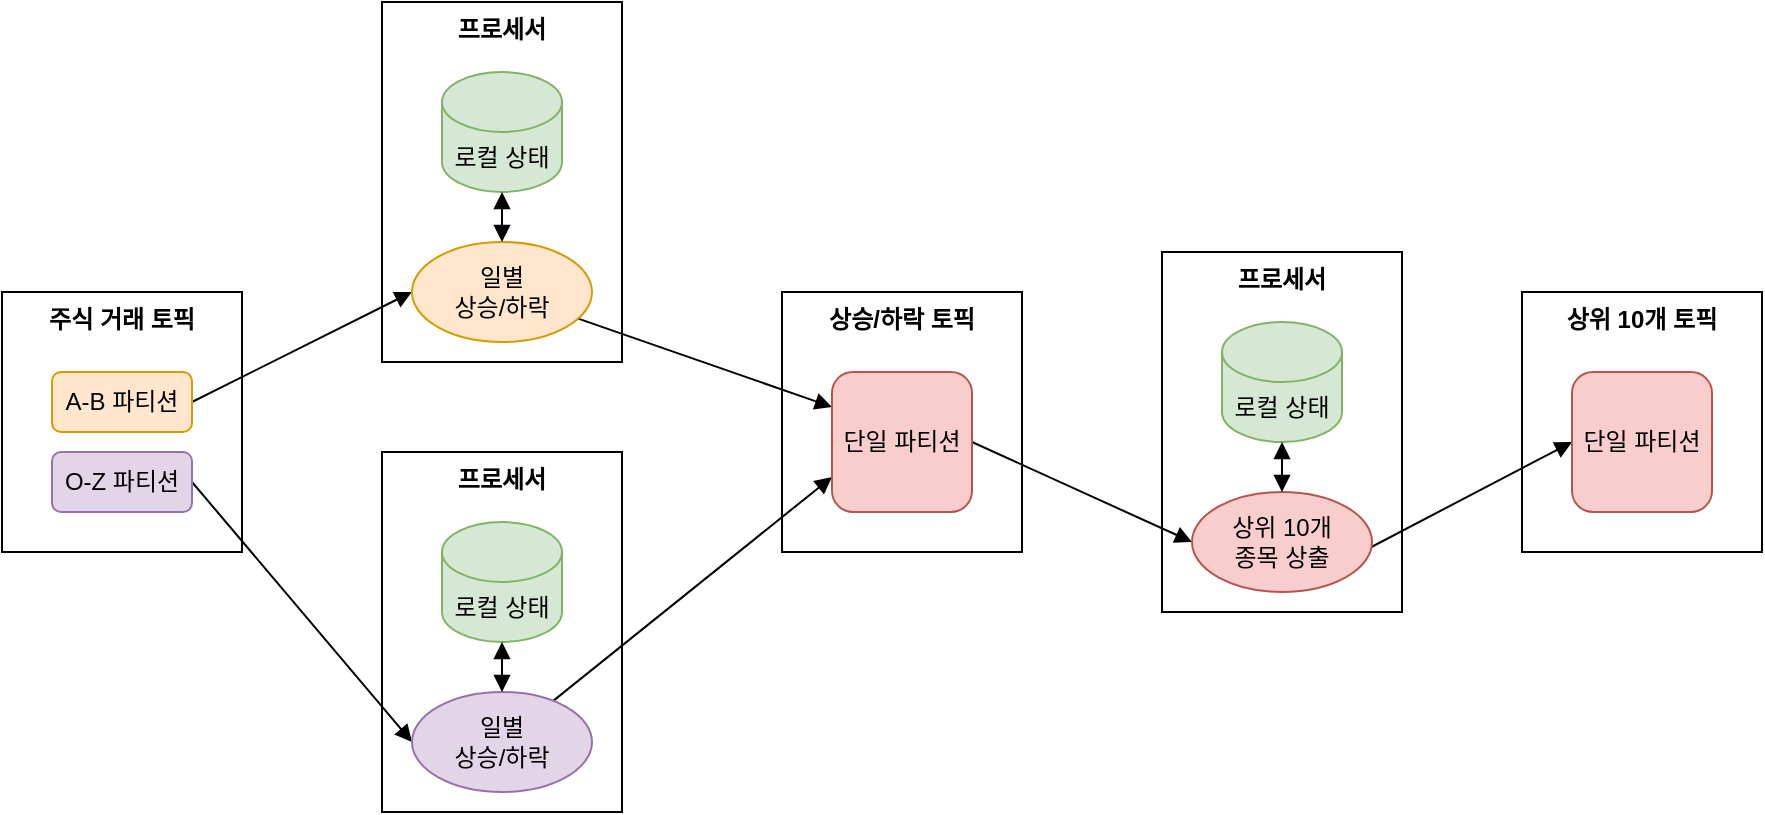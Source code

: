 <mxfile version="26.0.9">
  <diagram name="Page-1" id="IyH-TbnLrjLzbU-lBL5k">
    <mxGraphModel dx="1114" dy="863" grid="1" gridSize="10" guides="1" tooltips="1" connect="1" arrows="1" fold="1" page="1" pageScale="1" pageWidth="827" pageHeight="1169" math="0" shadow="0">
      <root>
        <mxCell id="0" />
        <mxCell id="1" parent="0" />
        <mxCell id="fDSDSBbL3M3cc_BN48Ok-40" value="상위 10개 토픽" style="rounded=0;whiteSpace=wrap;html=1;verticalAlign=top;fontStyle=1" vertex="1" parent="1">
          <mxGeometry x="780" y="180" width="120" height="130" as="geometry" />
        </mxCell>
        <mxCell id="fDSDSBbL3M3cc_BN48Ok-35" value="프로세서" style="rounded=0;whiteSpace=wrap;html=1;verticalAlign=top;fontStyle=1" vertex="1" parent="1">
          <mxGeometry x="600" y="160" width="120" height="180" as="geometry" />
        </mxCell>
        <mxCell id="fDSDSBbL3M3cc_BN48Ok-30" value="상승/하락 토픽" style="rounded=0;whiteSpace=wrap;html=1;verticalAlign=top;fontStyle=1" vertex="1" parent="1">
          <mxGeometry x="410" y="180" width="120" height="130" as="geometry" />
        </mxCell>
        <mxCell id="fDSDSBbL3M3cc_BN48Ok-17" value="프로세서" style="rounded=0;whiteSpace=wrap;html=1;verticalAlign=top;fontStyle=1" vertex="1" parent="1">
          <mxGeometry x="210" y="260" width="120" height="180" as="geometry" />
        </mxCell>
        <mxCell id="fDSDSBbL3M3cc_BN48Ok-18" value="프로세서" style="rounded=0;whiteSpace=wrap;html=1;verticalAlign=top;fontStyle=1" vertex="1" parent="1">
          <mxGeometry x="210" y="35" width="120" height="180" as="geometry" />
        </mxCell>
        <mxCell id="fDSDSBbL3M3cc_BN48Ok-19" value="주식 거래 토픽" style="rounded=0;whiteSpace=wrap;html=1;verticalAlign=top;fontStyle=1" vertex="1" parent="1">
          <mxGeometry x="20" y="180" width="120" height="130" as="geometry" />
        </mxCell>
        <mxCell id="fDSDSBbL3M3cc_BN48Ok-20" style="rounded=0;orthogonalLoop=1;jettySize=auto;html=1;entryX=0;entryY=0.5;entryDx=0;entryDy=0;endArrow=block;endFill=1;exitX=1;exitY=0.5;exitDx=0;exitDy=0;" edge="1" parent="1" source="fDSDSBbL3M3cc_BN48Ok-21" target="fDSDSBbL3M3cc_BN48Ok-25">
          <mxGeometry relative="1" as="geometry" />
        </mxCell>
        <mxCell id="fDSDSBbL3M3cc_BN48Ok-21" value="A-B 파티션" style="rounded=1;whiteSpace=wrap;html=1;fillColor=#ffe6cc;strokeColor=#d79b00;" vertex="1" parent="1">
          <mxGeometry x="45" y="220" width="70" height="30" as="geometry" />
        </mxCell>
        <mxCell id="fDSDSBbL3M3cc_BN48Ok-22" style="rounded=0;orthogonalLoop=1;jettySize=auto;html=1;entryX=0;entryY=0.5;entryDx=0;entryDy=0;endArrow=block;endFill=1;exitX=1;exitY=0.5;exitDx=0;exitDy=0;" edge="1" parent="1" source="fDSDSBbL3M3cc_BN48Ok-23" target="fDSDSBbL3M3cc_BN48Ok-28">
          <mxGeometry relative="1" as="geometry" />
        </mxCell>
        <mxCell id="fDSDSBbL3M3cc_BN48Ok-23" value="O-Z 파티션" style="rounded=1;whiteSpace=wrap;html=1;fillColor=#e1d5e7;strokeColor=#9673a6;" vertex="1" parent="1">
          <mxGeometry x="45" y="260" width="70" height="30" as="geometry" />
        </mxCell>
        <mxCell id="fDSDSBbL3M3cc_BN48Ok-24" value="로컬 상태" style="shape=cylinder3;whiteSpace=wrap;html=1;boundedLbl=1;backgroundOutline=1;size=15;fillColor=#d5e8d4;strokeColor=#82b366;" vertex="1" parent="1">
          <mxGeometry x="240" y="70" width="60" height="60" as="geometry" />
        </mxCell>
        <mxCell id="fDSDSBbL3M3cc_BN48Ok-33" style="rounded=0;orthogonalLoop=1;jettySize=auto;html=1;entryX=0;entryY=0.25;entryDx=0;entryDy=0;endArrow=block;endFill=1;" edge="1" parent="1" source="fDSDSBbL3M3cc_BN48Ok-25" target="fDSDSBbL3M3cc_BN48Ok-32">
          <mxGeometry relative="1" as="geometry" />
        </mxCell>
        <mxCell id="fDSDSBbL3M3cc_BN48Ok-25" value="일별&lt;div&gt;상승/하락&lt;/div&gt;" style="ellipse;whiteSpace=wrap;html=1;fillColor=#ffe6cc;strokeColor=#d79b00;" vertex="1" parent="1">
          <mxGeometry x="225" y="155" width="90" height="50" as="geometry" />
        </mxCell>
        <mxCell id="fDSDSBbL3M3cc_BN48Ok-26" style="edgeStyle=orthogonalEdgeStyle;rounded=0;orthogonalLoop=1;jettySize=auto;html=1;entryX=0.5;entryY=1;entryDx=0;entryDy=0;entryPerimeter=0;endArrow=block;endFill=1;startArrow=block;startFill=1;" edge="1" parent="1" source="fDSDSBbL3M3cc_BN48Ok-25" target="fDSDSBbL3M3cc_BN48Ok-24">
          <mxGeometry relative="1" as="geometry" />
        </mxCell>
        <mxCell id="fDSDSBbL3M3cc_BN48Ok-27" value="로컬 상태" style="shape=cylinder3;whiteSpace=wrap;html=1;boundedLbl=1;backgroundOutline=1;size=15;fillColor=#d5e8d4;strokeColor=#82b366;" vertex="1" parent="1">
          <mxGeometry x="240" y="295" width="60" height="60" as="geometry" />
        </mxCell>
        <mxCell id="fDSDSBbL3M3cc_BN48Ok-34" style="rounded=0;orthogonalLoop=1;jettySize=auto;html=1;entryX=0;entryY=0.75;entryDx=0;entryDy=0;endArrow=block;endFill=1;" edge="1" parent="1" source="fDSDSBbL3M3cc_BN48Ok-28" target="fDSDSBbL3M3cc_BN48Ok-32">
          <mxGeometry relative="1" as="geometry" />
        </mxCell>
        <mxCell id="fDSDSBbL3M3cc_BN48Ok-28" value="일별&lt;div&gt;상승/하락&lt;/div&gt;" style="ellipse;whiteSpace=wrap;html=1;fillColor=#e1d5e7;strokeColor=#9673a6;" vertex="1" parent="1">
          <mxGeometry x="225" y="380" width="90" height="50" as="geometry" />
        </mxCell>
        <mxCell id="fDSDSBbL3M3cc_BN48Ok-29" style="edgeStyle=orthogonalEdgeStyle;rounded=0;orthogonalLoop=1;jettySize=auto;html=1;entryX=0.5;entryY=1;entryDx=0;entryDy=0;entryPerimeter=0;endArrow=block;endFill=1;startArrow=block;startFill=1;" edge="1" parent="1" source="fDSDSBbL3M3cc_BN48Ok-28" target="fDSDSBbL3M3cc_BN48Ok-27">
          <mxGeometry relative="1" as="geometry" />
        </mxCell>
        <mxCell id="fDSDSBbL3M3cc_BN48Ok-39" style="rounded=0;orthogonalLoop=1;jettySize=auto;html=1;entryX=0;entryY=0.5;entryDx=0;entryDy=0;endArrow=block;endFill=1;exitX=1;exitY=0.5;exitDx=0;exitDy=0;" edge="1" parent="1" source="fDSDSBbL3M3cc_BN48Ok-32" target="fDSDSBbL3M3cc_BN48Ok-37">
          <mxGeometry relative="1" as="geometry" />
        </mxCell>
        <mxCell id="fDSDSBbL3M3cc_BN48Ok-32" value="단일 파티션" style="rounded=1;whiteSpace=wrap;html=1;fillColor=#f8cecc;strokeColor=#b85450;" vertex="1" parent="1">
          <mxGeometry x="435" y="220" width="70" height="70" as="geometry" />
        </mxCell>
        <mxCell id="fDSDSBbL3M3cc_BN48Ok-36" value="로컬 상태" style="shape=cylinder3;whiteSpace=wrap;html=1;boundedLbl=1;backgroundOutline=1;size=15;fillColor=#d5e8d4;strokeColor=#82b366;" vertex="1" parent="1">
          <mxGeometry x="630" y="195" width="60" height="60" as="geometry" />
        </mxCell>
        <mxCell id="fDSDSBbL3M3cc_BN48Ok-42" style="rounded=0;orthogonalLoop=1;jettySize=auto;html=1;entryX=0;entryY=0.5;entryDx=0;entryDy=0;endArrow=block;endFill=1;exitX=0.933;exitY=0.61;exitDx=0;exitDy=0;exitPerimeter=0;" edge="1" parent="1" source="fDSDSBbL3M3cc_BN48Ok-37" target="fDSDSBbL3M3cc_BN48Ok-41">
          <mxGeometry relative="1" as="geometry">
            <mxPoint x="710" y="305" as="sourcePoint" />
          </mxGeometry>
        </mxCell>
        <mxCell id="fDSDSBbL3M3cc_BN48Ok-37" value="상위 10개&lt;div&gt;종목 상출&lt;/div&gt;" style="ellipse;whiteSpace=wrap;html=1;fillColor=#f8cecc;strokeColor=#b85450;" vertex="1" parent="1">
          <mxGeometry x="615" y="280" width="90" height="50" as="geometry" />
        </mxCell>
        <mxCell id="fDSDSBbL3M3cc_BN48Ok-38" style="edgeStyle=orthogonalEdgeStyle;rounded=0;orthogonalLoop=1;jettySize=auto;html=1;entryX=0.5;entryY=1;entryDx=0;entryDy=0;entryPerimeter=0;endArrow=block;endFill=1;startArrow=block;startFill=1;" edge="1" parent="1" source="fDSDSBbL3M3cc_BN48Ok-37" target="fDSDSBbL3M3cc_BN48Ok-36">
          <mxGeometry relative="1" as="geometry" />
        </mxCell>
        <mxCell id="fDSDSBbL3M3cc_BN48Ok-41" value="단일 파티션" style="rounded=1;whiteSpace=wrap;html=1;fillColor=#f8cecc;strokeColor=#b85450;" vertex="1" parent="1">
          <mxGeometry x="805" y="220" width="70" height="70" as="geometry" />
        </mxCell>
      </root>
    </mxGraphModel>
  </diagram>
</mxfile>
